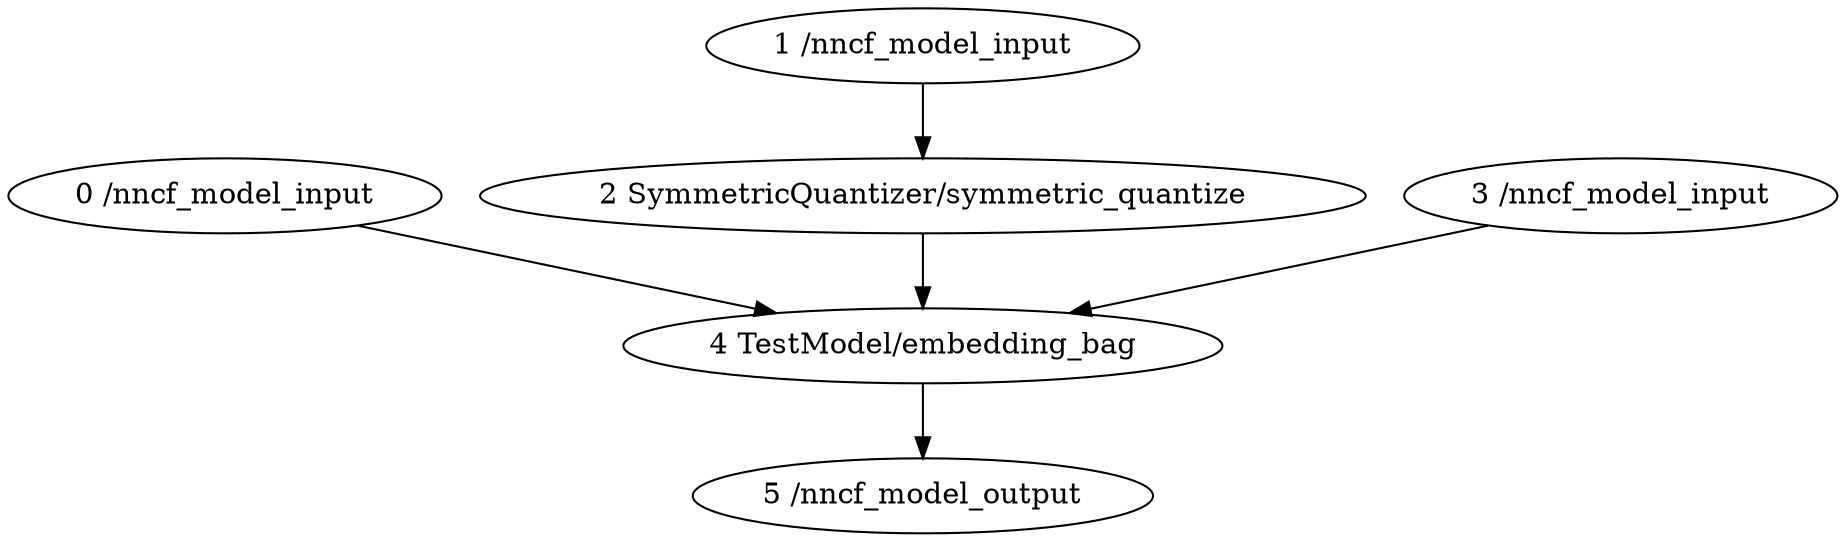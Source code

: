 strict digraph  {
"0 /nncf_model_input" [id=0, scope="", type=nncf_model_input];
"1 /nncf_model_input" [id=1, scope="", type=nncf_model_input];
"2 SymmetricQuantizer/symmetric_quantize" [id=2, scope=SymmetricQuantizer, type=symmetric_quantize];
"3 /nncf_model_input" [id=3, scope="", type=nncf_model_input];
"4 TestModel/embedding_bag" [id=4, scope=TestModel, type=embedding_bag];
"5 /nncf_model_output" [id=5, scope="", type=nncf_model_output];
"0 /nncf_model_input" -> "4 TestModel/embedding_bag";
"1 /nncf_model_input" -> "2 SymmetricQuantizer/symmetric_quantize";
"2 SymmetricQuantizer/symmetric_quantize" -> "4 TestModel/embedding_bag";
"3 /nncf_model_input" -> "4 TestModel/embedding_bag";
"4 TestModel/embedding_bag" -> "5 /nncf_model_output";
}
